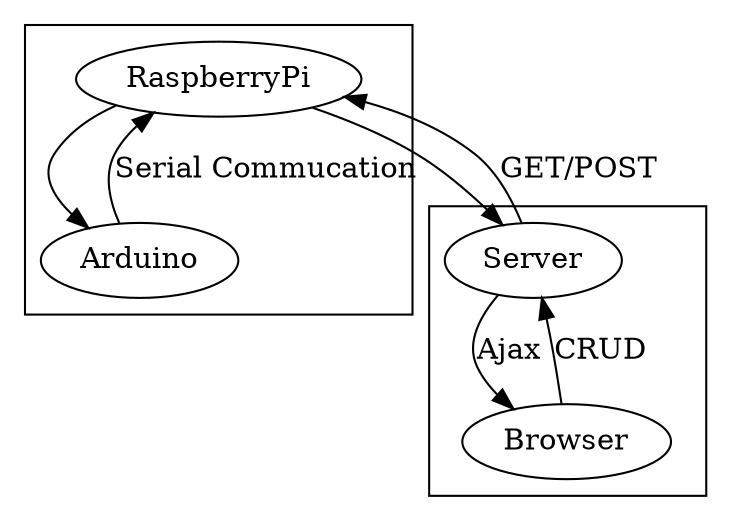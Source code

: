 digraph G{
        compound=true;

        subgraph cluster0{
                RaspberryPi->Arduino;
                Arduino->RaspberryPi[label="Serial Commucation"];
                }
        subgraph cluster1{
                Server->RaspberryPi [label="GET/POST"];
                RaspberryPi->Server;
                Browser->Server [label="CRUD"];
                Server->Browser [label="Ajax"];
                }
}